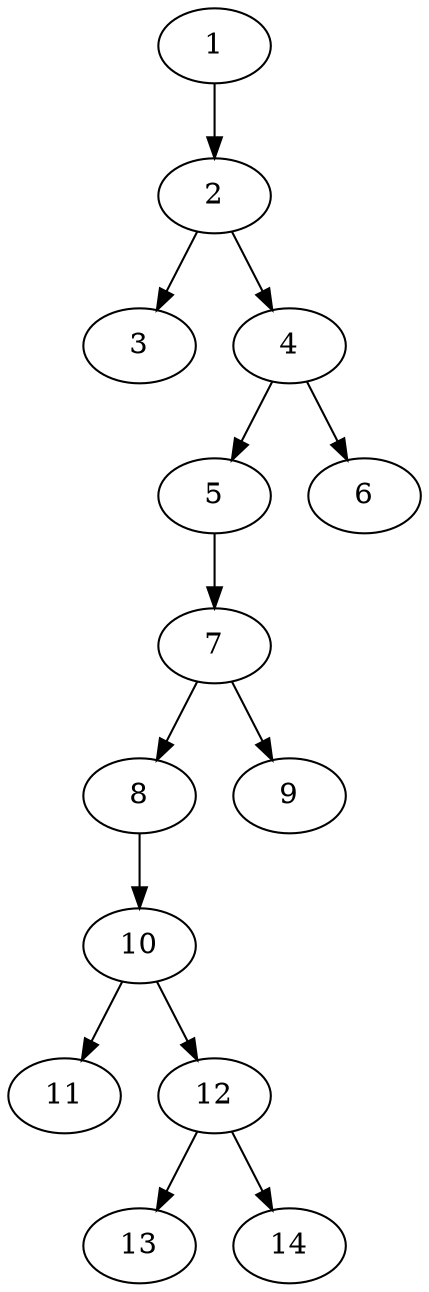 // DAG (tier=1-easy, mode=data, n=14, ccr=0.322, fat=0.411, density=0.374, regular=0.785, jump=0.079, mindata=1048576, maxdata=8388608)
// DAG automatically generated by daggen at Sun Aug 24 16:33:33 2025
// /home/ermia/Project/Environments/daggen/bin/daggen --dot --ccr 0.322 --fat 0.411 --regular 0.785 --density 0.374 --jump 0.079 --mindata 1048576 --maxdata 8388608 -n 14 
digraph G {
  1 [size="439972438364617664", alpha="0.17", expect_size="219986219182308832"]
  1 -> 2 [size ="224825842860032"]
  2 [size="1043543629918894208", alpha="0.19", expect_size="521771814959447104"]
  2 -> 3 [size ="367847876329472"]
  2 -> 4 [size ="367847876329472"]
  3 [size="20592699687723972", alpha="0.01", expect_size="10296349843861986"]
  4 [size="62234723585359872000", alpha="0.05", expect_size="31117361792679936000"]
  4 -> 5 [size ="125635343155200"]
  4 -> 6 [size ="125635343155200"]
  5 [size="492493987185239785472", alpha="0.08", expect_size="246246993592619892736"]
  5 -> 7 [size ="498911991037952"]
  6 [size="56216395315679330304", alpha="0.15", expect_size="28108197657839665152"]
  7 [size="120013419151949299712", alpha="0.02", expect_size="60006709575974649856"]
  7 -> 8 [size ="194644973453312"]
  7 -> 9 [size ="194644973453312"]
  8 [size="679649304795065728", alpha="0.06", expect_size="339824652397532864"]
  8 -> 10 [size ="319448602902528"]
  9 [size="43785717214936563712", alpha="0.02", expect_size="21892858607468281856"]
  10 [size="14838637093570604", alpha="0.09", expect_size="7419318546785302"]
  10 -> 11 [size ="285021755670528"]
  10 -> 12 [size ="285021755670528"]
  11 [size="223339188584448000000", alpha="0.02", expect_size="111669594292224000000"]
  12 [size="248864124185852256", alpha="0.06", expect_size="124432062092926128"]
  12 -> 13 [size ="108052996947968"]
  12 -> 14 [size ="108052996947968"]
  13 [size="184653929979098169344", alpha="0.00", expect_size="92326964989549084672"]
  14 [size="376576169293000384", alpha="0.06", expect_size="188288084646500192"]
}